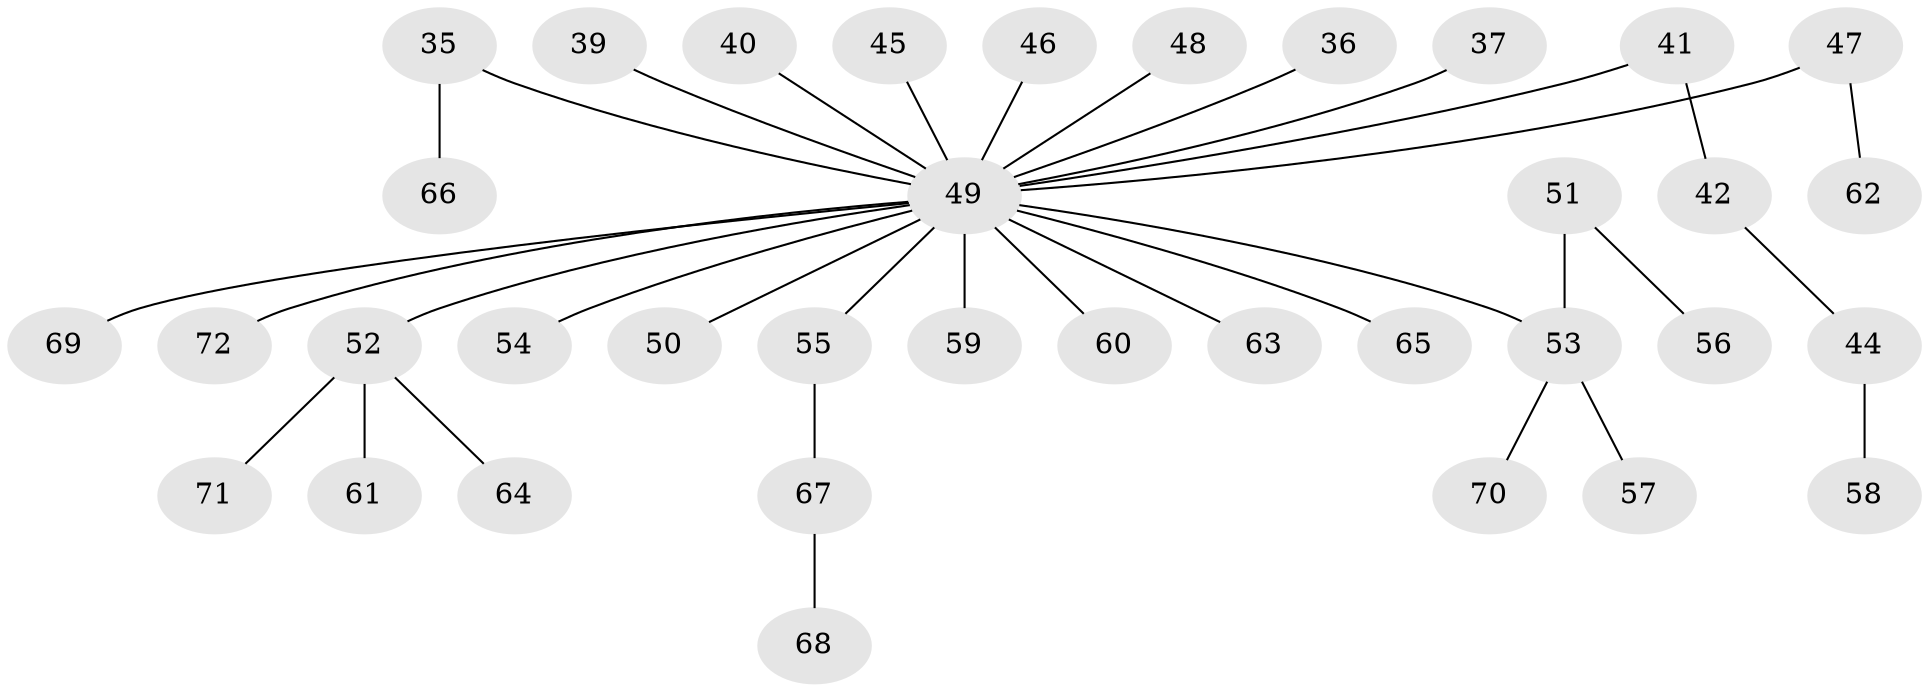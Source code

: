 // original degree distribution, {8: 0.013888888888888888, 5: 0.027777777777777776, 6: 0.041666666666666664, 3: 0.1111111111111111, 2: 0.25, 1: 0.5277777777777778, 4: 0.027777777777777776}
// Generated by graph-tools (version 1.1) at 2025/52/03/09/25 04:52:26]
// undirected, 36 vertices, 35 edges
graph export_dot {
graph [start="1"]
  node [color=gray90,style=filled];
  35 [super="+16+29"];
  36;
  37;
  39;
  40;
  41 [super="+20"];
  42 [super="+38"];
  44;
  45;
  46;
  47;
  48;
  49 [super="+4+34+43"];
  50;
  51 [super="+25+30"];
  52;
  53 [super="+24+27"];
  54;
  55;
  56 [super="+31"];
  57;
  58;
  59;
  60;
  61;
  62;
  63;
  64;
  65;
  66;
  67;
  68;
  69;
  70;
  71;
  72;
  35 -- 66;
  35 -- 49;
  36 -- 49;
  37 -- 49;
  39 -- 49;
  40 -- 49;
  41 -- 42;
  41 -- 49;
  42 -- 44;
  44 -- 58;
  45 -- 49;
  46 -- 49;
  47 -- 62;
  47 -- 49;
  48 -- 49;
  49 -- 52;
  49 -- 53;
  49 -- 65;
  49 -- 69;
  49 -- 72;
  49 -- 50;
  49 -- 54;
  49 -- 55;
  49 -- 59;
  49 -- 60;
  49 -- 63;
  51 -- 53;
  51 -- 56;
  52 -- 61;
  52 -- 64;
  52 -- 71;
  53 -- 70;
  53 -- 57;
  55 -- 67;
  67 -- 68;
}
